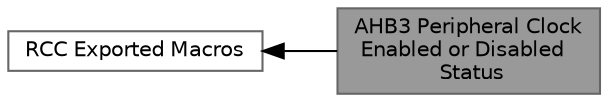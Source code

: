digraph "AHB3 Peripheral Clock Enabled or Disabled Status"
{
 // LATEX_PDF_SIZE
  bgcolor="transparent";
  edge [fontname=Helvetica,fontsize=10,labelfontname=Helvetica,labelfontsize=10];
  node [fontname=Helvetica,fontsize=10,shape=box,height=0.2,width=0.4];
  rankdir=LR;
  Node1 [label="AHB3 Peripheral Clock\l Enabled or Disabled\l Status",height=0.2,width=0.4,color="gray40", fillcolor="grey60", style="filled", fontcolor="black",tooltip="Check whether the AHB3 peripheral clock is enabled or not."];
  Node2 [label="RCC Exported Macros",height=0.2,width=0.4,color="grey40", fillcolor="white", style="filled",URL="$group___r_c_c___exported___macros.html",tooltip=" "];
  Node2->Node1 [shape=plaintext, dir="back", style="solid"];
}
